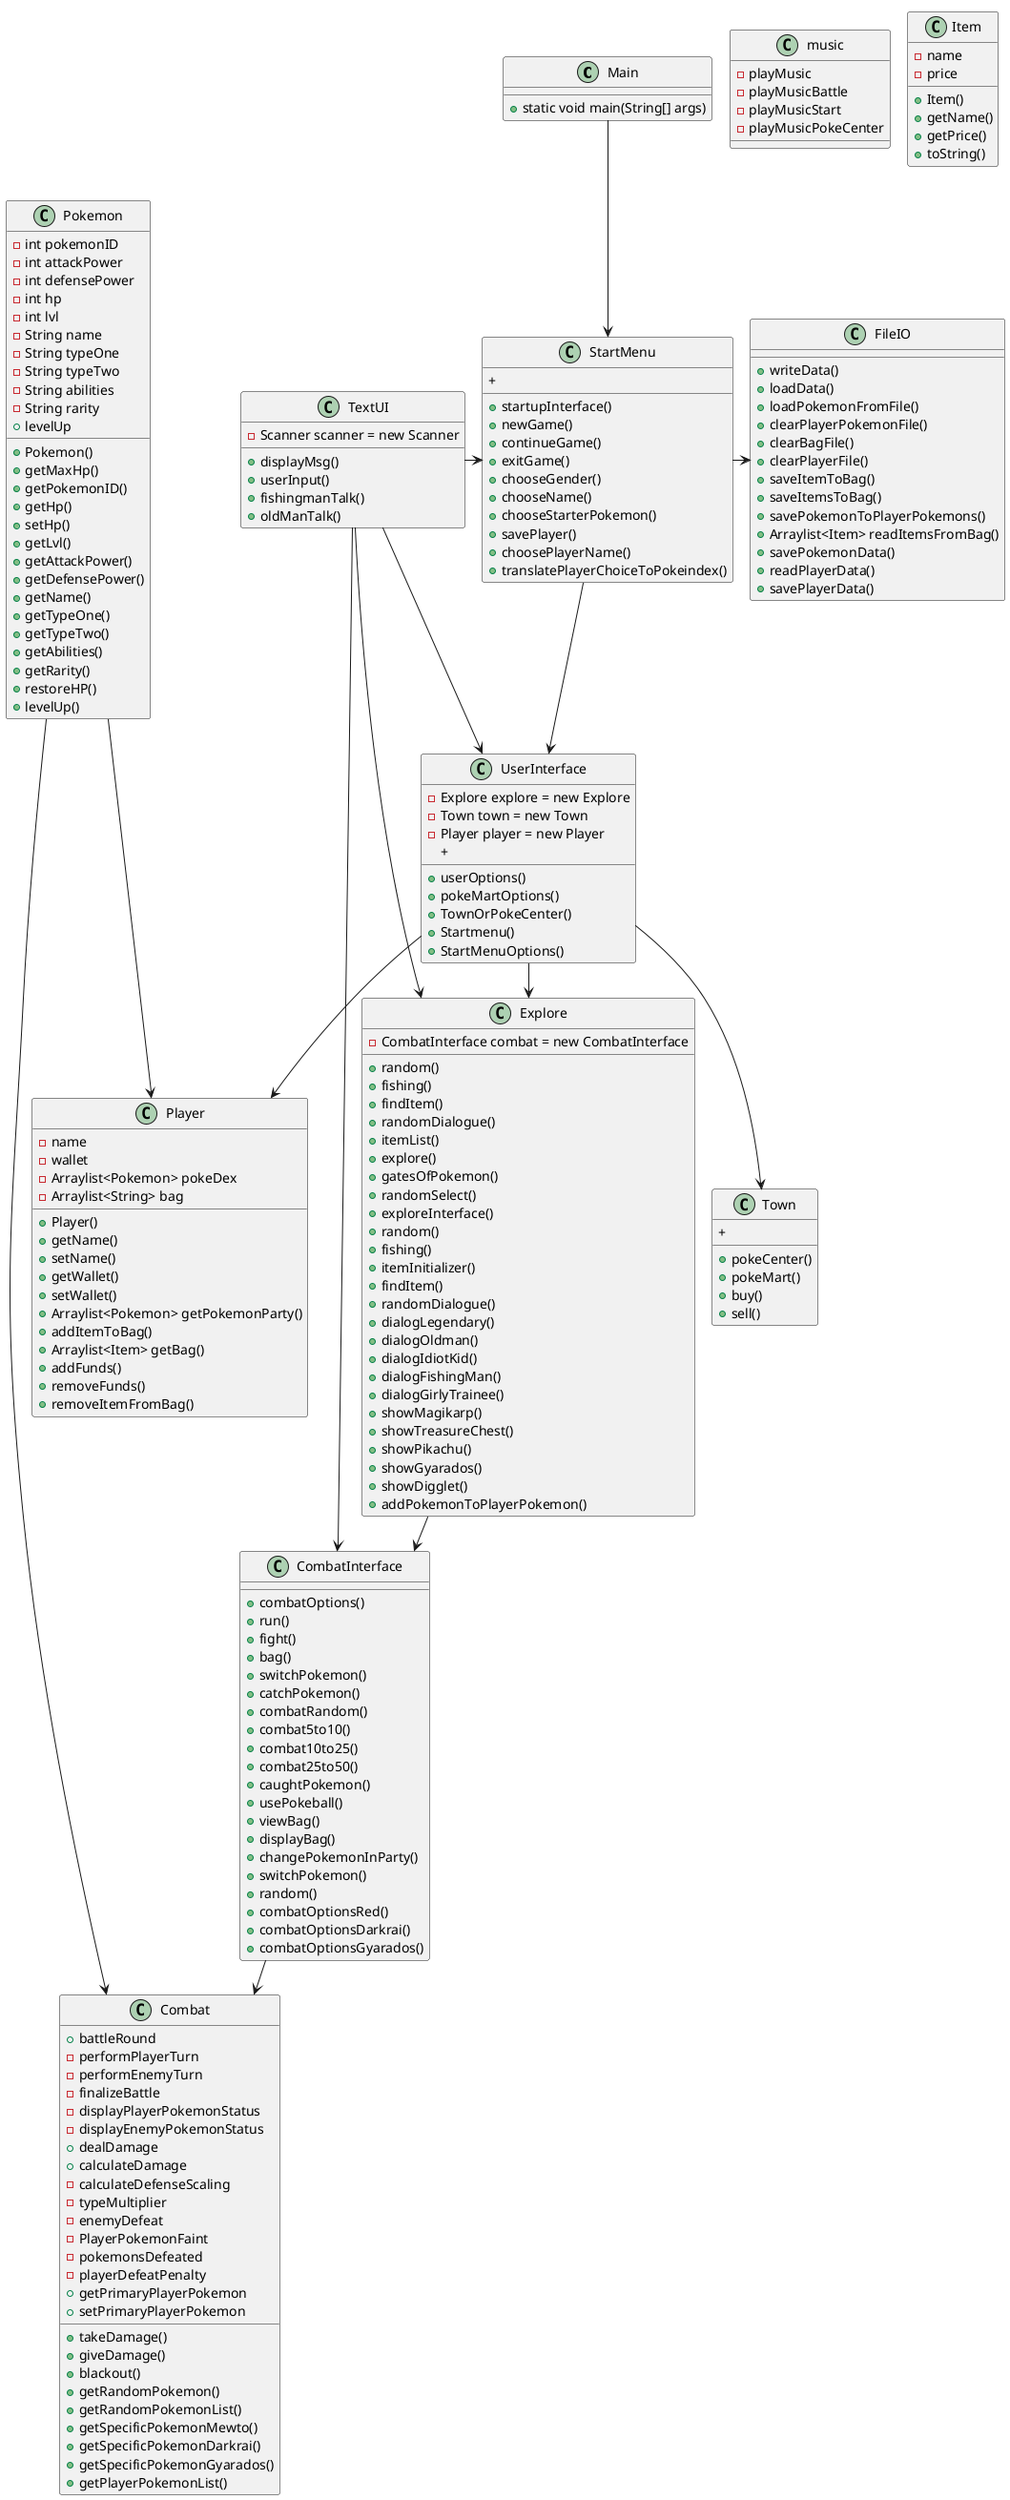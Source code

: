 @startuml
!pragma layout smetana
'https://plantuml.com/class-diagram
skinparam linetype polyline
skinparam linetype ortho

class Main{
+ static void main(String[] args)
}

class StartMenu {
+ startupInterface()
+ newGame()
+ continueGame()
+ exitGame()
+ chooseGender()
+ chooseName()
+ chooseStarterPokemon()
+ savePlayer()
+ choosePlayerName()
+ translatePlayerChoiceToPokeindex()
+

}


class Pokemon{
- int pokemonID
- int attackPower
- int defensePower
- int hp
- int lvl
- String name
- String typeOne
- String typeTwo
- String abilities
- String rarity
+ Pokemon()
+ getMaxHp()
+ getPokemonID()
+ getHp()
+ setHp()
+ getLvl()
+ getAttackPower()
+ getDefensePower()
+ getName()
+ getTypeOne()
+ getTypeTwo()
+ getAbilities()
+ getRarity()
+ restoreHP()
+ levelUp()
+ levelUp

}
class music{
- playMusic
- playMusicBattle
- playMusicStart
- playMusicPokeCenter
}

class Combat{
+ takeDamage()
+ giveDamage()
+ blackout()
+ battleRound
- performPlayerTurn
- performEnemyTurn
- finalizeBattle
- displayPlayerPokemonStatus
- displayEnemyPokemonStatus
+ dealDamage
+ calculateDamage
- calculateDefenseScaling
- typeMultiplier
- enemyDefeat
- PlayerPokemonFaint
- pokemonsDefeated
- playerDefeatPenalty
+ getRandomPokemon()
+ getRandomPokemonList()
+ getPrimaryPlayerPokemon
+ setPrimaryPlayerPokemon
+ getSpecificPokemonMewto()
+ getSpecificPokemonDarkrai()
+ getSpecificPokemonGyarados()
+ getPlayerPokemonList()
}

class CombatInterface{
+ combatOptions()
+ run()
+ fight()
+ bag()
+ switchPokemon()
+ catchPokemon()
+ combatRandom()
+ combat5to10()
+ combat10to25()
+ combat25to50()
+ caughtPokemon()
+ usePokeball()
+ viewBag()
+ displayBag()
+ changePokemonInParty()
+ switchPokemon()
+ random()
+ combatOptionsRed()
+ combatOptionsDarkrai()
+ combatOptionsGyarados()



}

class Player{
- name
- wallet
- Arraylist<Pokemon> pokeDex
- Arraylist<String> bag
+ Player()
+ getName()
+ setName()
+ getWallet()
+ setWallet()
+ Arraylist<Pokemon> getPokemonParty()
+ addItemToBag()
+ Arraylist<Item> getBag()
+ addFunds()
+ removeFunds()
+ removeItemFromBag()

}

class UserInterface {
- Explore explore = new Explore
- Town town = new Town
- Player player = new Player
+ userOptions()
+ pokeMartOptions()
+ TownOrPokeCenter()
+ Startmenu()
+ StartMenuOptions()
+ 
}

class Town {
+ pokeCenter()
+ pokeMart()
+ buy()
+ sell()
+
}

class Item{
- name
- price
+ Item()
+ getName()
+ getPrice()
+ toString()
}

class Explore {
- CombatInterface combat = new CombatInterface
+ random()
+ fishing()
+ findItem()
+ randomDialogue()
+ itemList()
+ explore()
+ gatesOfPokemon()
+ randomSelect()
+ exploreInterface()
+ random()
+ fishing()
+ itemInitializer()
+ findItem()
+ randomDialogue()
+ dialogLegendary()
+ dialogOldman()
+ dialogIdiotKid()
+ dialogFishingMan()
+ dialogGirlyTrainee()
+ showMagikarp()
+ showTreasureChest()
+ showPikachu()
+ showGyarados()
+ showDigglet()
+ addPokemonToPlayerPokemon()
}

class FileIO{
+ writeData()
+ loadData()
+ loadPokemonFromFile()
+ clearPlayerPokemonFile()
+ clearBagFile()
+ clearPlayerFile()
+ saveItemToBag()
+ saveItemsToBag()
+ savePokemonToPlayerPokemons()
+ Arraylist<Item> readItemsFromBag()
+ savePokemonData()
+ readPlayerData()
+ savePlayerData()
}
class TextUI{
- Scanner scanner = new Scanner
+ displayMsg()
+ userInput()
+ fishingmanTalk()
+ oldManTalk()

}

Main --> StartMenu
StartMenu --> UserInterface
UserInterface --> Player
UserInterface --> Town
UserInterface --> Explore
Explore --> CombatInterface
CombatInterface --> Combat
Pokemon ---> Player
Pokemon ---> Combat
StartMenu -> FileIO
TextUI -> StartMenu
TextUI --> UserInterface
TextUI --> Explore
TextUI --> CombatInterface


@enduml